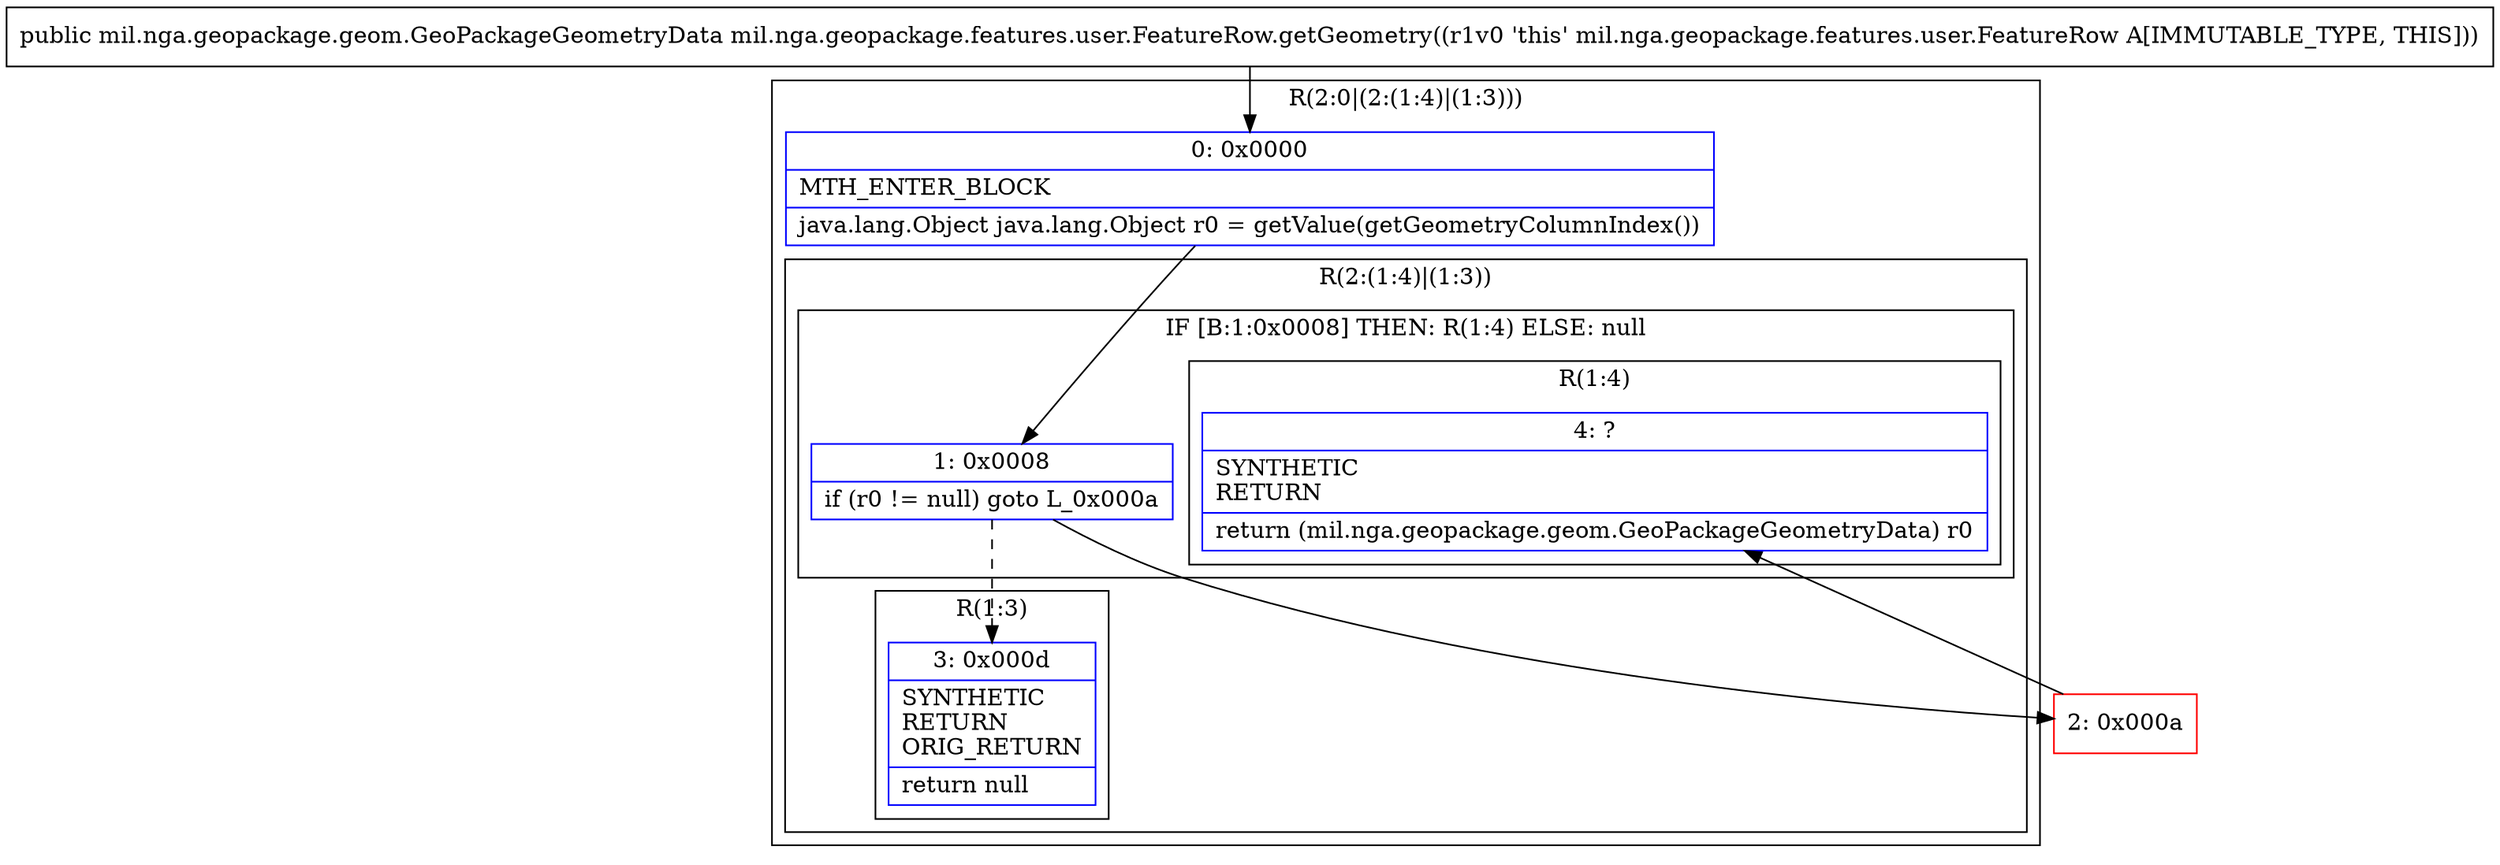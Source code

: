 digraph "CFG formil.nga.geopackage.features.user.FeatureRow.getGeometry()Lmil\/nga\/geopackage\/geom\/GeoPackageGeometryData;" {
subgraph cluster_Region_1183670983 {
label = "R(2:0|(2:(1:4)|(1:3)))";
node [shape=record,color=blue];
Node_0 [shape=record,label="{0\:\ 0x0000|MTH_ENTER_BLOCK\l|java.lang.Object java.lang.Object r0 = getValue(getGeometryColumnIndex())\l}"];
subgraph cluster_Region_295361894 {
label = "R(2:(1:4)|(1:3))";
node [shape=record,color=blue];
subgraph cluster_IfRegion_1726456253 {
label = "IF [B:1:0x0008] THEN: R(1:4) ELSE: null";
node [shape=record,color=blue];
Node_1 [shape=record,label="{1\:\ 0x0008|if (r0 != null) goto L_0x000a\l}"];
subgraph cluster_Region_1646637324 {
label = "R(1:4)";
node [shape=record,color=blue];
Node_4 [shape=record,label="{4\:\ ?|SYNTHETIC\lRETURN\l|return (mil.nga.geopackage.geom.GeoPackageGeometryData) r0\l}"];
}
}
subgraph cluster_Region_789554994 {
label = "R(1:3)";
node [shape=record,color=blue];
Node_3 [shape=record,label="{3\:\ 0x000d|SYNTHETIC\lRETURN\lORIG_RETURN\l|return null\l}"];
}
}
}
Node_2 [shape=record,color=red,label="{2\:\ 0x000a}"];
MethodNode[shape=record,label="{public mil.nga.geopackage.geom.GeoPackageGeometryData mil.nga.geopackage.features.user.FeatureRow.getGeometry((r1v0 'this' mil.nga.geopackage.features.user.FeatureRow A[IMMUTABLE_TYPE, THIS])) }"];
MethodNode -> Node_0;
Node_0 -> Node_1;
Node_1 -> Node_2;
Node_1 -> Node_3[style=dashed];
Node_2 -> Node_4;
}

